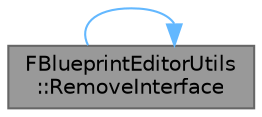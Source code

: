 digraph "FBlueprintEditorUtils::RemoveInterface"
{
 // INTERACTIVE_SVG=YES
 // LATEX_PDF_SIZE
  bgcolor="transparent";
  edge [fontname=Helvetica,fontsize=10,labelfontname=Helvetica,labelfontsize=10];
  node [fontname=Helvetica,fontsize=10,shape=box,height=0.2,width=0.4];
  rankdir="LR";
  Node1 [id="Node000001",label="FBlueprintEditorUtils\l::RemoveInterface",height=0.2,width=0.4,color="gray40", fillcolor="grey60", style="filled", fontcolor="black",tooltip="Remove an implemented interface, and its associated member function graphs."];
  Node1 -> Node1 [id="edge1_Node000001_Node000001",color="steelblue1",style="solid",tooltip=" "];
}
